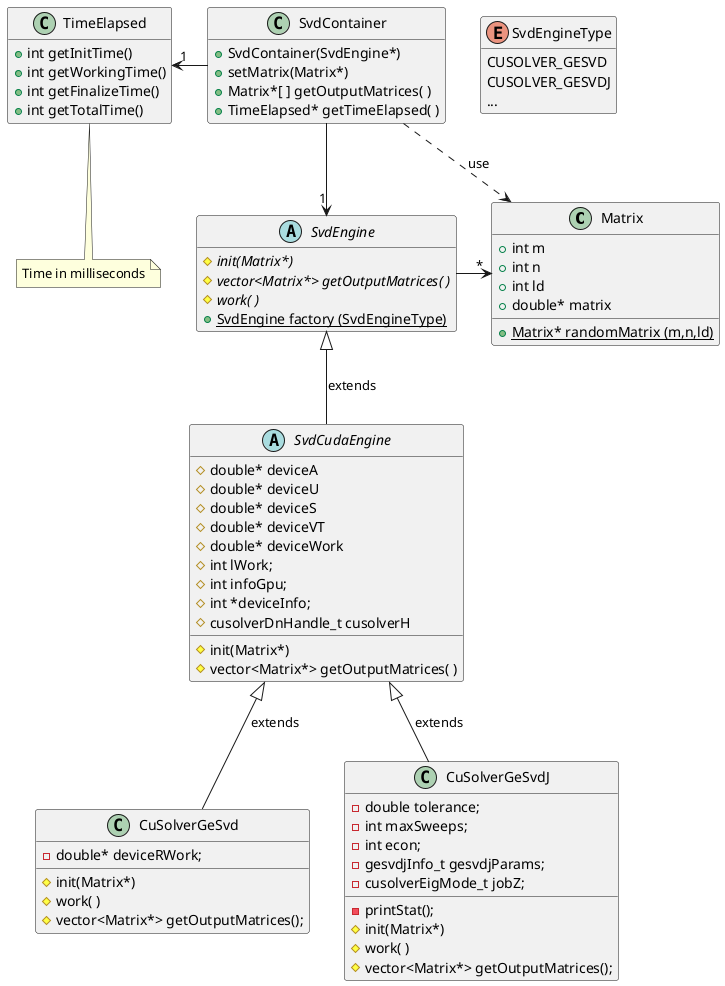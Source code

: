 @startuml diagrammaSVD

class Matrix{
    + int m
    + int n
    + int ld
    + double* matrix
    {static} + Matrix* randomMatrix (m,n,ld)

}

abstract class SvdEngine{
    
    {abstract} # init(Matrix*)
    {abstract} # vector<Matrix*> getOutputMatrices( )
    {abstract} # work( )
    {static} + SvdEngine factory (SvdEngineType)
}

abstract class SvdCudaEngine{

    # double* deviceA
    # double* deviceU
    # double* deviceS
    # double* deviceVT
    # double* deviceWork
    # int lWork;
    # int infoGpu;
    # int *deviceInfo;
    # cusolverDnHandle_t cusolverH
    

    #  init(Matrix*)
    #  vector<Matrix*> getOutputMatrices( )
}

enum SvdEngineType{
        CUSOLVER_GESVD
        CUSOLVER_GESVDJ
        ...
}

class CuSolverGeSvd{

    - double* deviceRWork;

    # init(Matrix*)
    # work( )
    # vector<Matrix*> getOutputMatrices();
}

class CuSolverGeSvdJ{

    - double tolerance;
    - int maxSweeps;
    - int econ;
    - gesvdjInfo_t gesvdjParams;
    - cusolverEigMode_t jobZ;

    - printStat();
    # init(Matrix*)
    # work( )
    # vector<Matrix*> getOutputMatrices();
}


class TimeElapsed{
    + int getInitTime()
    + int getWorkingTime()
    + int getFinalizeTime()
    + int getTotalTime()
}

note bottom: Time in milliseconds

class SvdContainer{
    + SvdContainer(SvdEngine*)
    + setMatrix(Matrix*)
    + Matrix*[ ] getOutputMatrices( )
    + TimeElapsed* getTimeElapsed( )
}

SvdContainer ..>  Matrix : use
SvdContainer --> "1" SvdEngine
TimeElapsed "1" <- SvdContainer
SvdEngine -> "*" Matrix
SvdEngine <|-- SvdCudaEngine : extends
SvdCudaEngine <|-- CuSolverGeSvdJ : extends
SvdCudaEngine <|-- CuSolverGeSvd : extends

hide SvdEngine fields
hide TimeElapsed fields
hide SvdContainer fields
hide SvdEngineType methods

@enduml